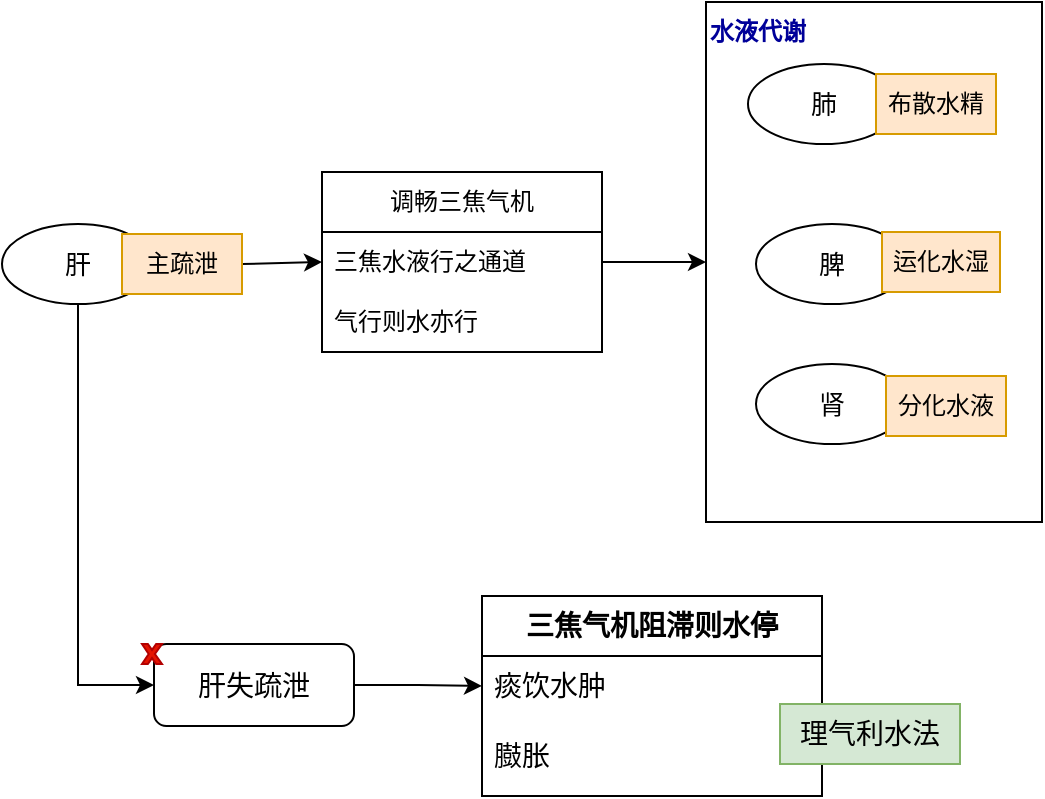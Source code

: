 <mxfile version="22.1.17" type="github">
  <diagram name="第 1 页" id="4uQxlcdzISgn30B2jAEv">
    <mxGraphModel dx="1050" dy="557" grid="1" gridSize="10" guides="1" tooltips="1" connect="1" arrows="1" fold="1" page="1" pageScale="1" pageWidth="827" pageHeight="1169" math="0" shadow="0">
      <root>
        <mxCell id="0" />
        <mxCell id="1" parent="0" />
        <mxCell id="Wd8hu2n2XhvFOHBbUntu-12" value="" style="endArrow=classic;html=1;rounded=0;exitX=1;exitY=0.5;exitDx=0;exitDy=0;entryX=0;entryY=0.5;entryDx=0;entryDy=0;" parent="1" source="Wd8hu2n2XhvFOHBbUntu-13" target="Wd8hu2n2XhvFOHBbUntu-17" edge="1">
          <mxGeometry width="50" height="50" relative="1" as="geometry">
            <mxPoint x="180" y="190" as="sourcePoint" />
            <mxPoint x="230" y="140" as="targetPoint" />
          </mxGeometry>
        </mxCell>
        <mxCell id="Wd8hu2n2XhvFOHBbUntu-22" style="edgeStyle=orthogonalEdgeStyle;rounded=0;orthogonalLoop=1;jettySize=auto;html=1;exitX=1;exitY=0.5;exitDx=0;exitDy=0;entryX=0;entryY=0.5;entryDx=0;entryDy=0;" parent="1" source="Wd8hu2n2XhvFOHBbUntu-17" target="Wd8hu2n2XhvFOHBbUntu-7" edge="1">
          <mxGeometry relative="1" as="geometry" />
        </mxCell>
        <mxCell id="Wd8hu2n2XhvFOHBbUntu-17" value="调畅三焦气机" style="swimlane;fontStyle=0;childLayout=stackLayout;horizontal=1;startSize=30;horizontalStack=0;resizeParent=1;resizeParentMax=0;resizeLast=0;collapsible=1;marginBottom=0;whiteSpace=wrap;html=1;" parent="1" vertex="1">
          <mxGeometry x="200" y="144" width="140" height="90" as="geometry">
            <mxRectangle x="200" y="144" width="90" height="30" as="alternateBounds" />
          </mxGeometry>
        </mxCell>
        <mxCell id="Wd8hu2n2XhvFOHBbUntu-18" value="三焦水液行之通道" style="text;strokeColor=none;fillColor=none;align=left;verticalAlign=middle;spacingLeft=4;spacingRight=4;overflow=hidden;points=[[0,0.5],[1,0.5]];portConstraint=eastwest;rotatable=0;whiteSpace=wrap;html=1;" parent="Wd8hu2n2XhvFOHBbUntu-17" vertex="1">
          <mxGeometry y="30" width="140" height="30" as="geometry" />
        </mxCell>
        <mxCell id="Wd8hu2n2XhvFOHBbUntu-19" value="气行则水亦行" style="text;strokeColor=none;fillColor=none;align=left;verticalAlign=middle;spacingLeft=4;spacingRight=4;overflow=hidden;points=[[0,0.5],[1,0.5]];portConstraint=eastwest;rotatable=0;whiteSpace=wrap;html=1;" parent="Wd8hu2n2XhvFOHBbUntu-17" vertex="1">
          <mxGeometry y="60" width="140" height="30" as="geometry" />
        </mxCell>
        <mxCell id="Wd8hu2n2XhvFOHBbUntu-23" value="" style="group" parent="1" vertex="1" connectable="0">
          <mxGeometry x="388" y="59" width="172" height="260" as="geometry" />
        </mxCell>
        <mxCell id="Wd8hu2n2XhvFOHBbUntu-7" value="" style="rounded=0;whiteSpace=wrap;html=1;" parent="Wd8hu2n2XhvFOHBbUntu-23" vertex="1">
          <mxGeometry x="4" width="168" height="260" as="geometry" />
        </mxCell>
        <mxCell id="Wd8hu2n2XhvFOHBbUntu-1" value="肺" style="ellipse;whiteSpace=wrap;html=1;fontSize=13;" parent="Wd8hu2n2XhvFOHBbUntu-23" vertex="1">
          <mxGeometry x="25" y="31" width="76" height="40" as="geometry" />
        </mxCell>
        <mxCell id="Wd8hu2n2XhvFOHBbUntu-3" value="脾" style="ellipse;whiteSpace=wrap;html=1;fontSize=13;" parent="Wd8hu2n2XhvFOHBbUntu-23" vertex="1">
          <mxGeometry x="29" y="111" width="76" height="40" as="geometry" />
        </mxCell>
        <mxCell id="Wd8hu2n2XhvFOHBbUntu-4" value="肾" style="ellipse;whiteSpace=wrap;html=1;fontSize=13;" parent="Wd8hu2n2XhvFOHBbUntu-23" vertex="1">
          <mxGeometry x="29" y="181" width="76" height="40" as="geometry" />
        </mxCell>
        <mxCell id="Wd8hu2n2XhvFOHBbUntu-8" value="水液代谢" style="text;html=1;strokeColor=none;fillColor=none;align=center;verticalAlign=middle;whiteSpace=wrap;rounded=0;fontColor=#000099;fontStyle=1" parent="Wd8hu2n2XhvFOHBbUntu-23" vertex="1">
          <mxGeometry width="60" height="30" as="geometry" />
        </mxCell>
        <mxCell id="Wd8hu2n2XhvFOHBbUntu-9" value="布散水精" style="text;html=1;strokeColor=#d79b00;fillColor=#ffe6cc;align=center;verticalAlign=middle;whiteSpace=wrap;rounded=0;" parent="Wd8hu2n2XhvFOHBbUntu-23" vertex="1">
          <mxGeometry x="89" y="36" width="60" height="30" as="geometry" />
        </mxCell>
        <mxCell id="Wd8hu2n2XhvFOHBbUntu-10" value="运化水湿" style="text;html=1;strokeColor=#d79b00;fillColor=#ffe6cc;align=center;verticalAlign=middle;whiteSpace=wrap;rounded=0;" parent="Wd8hu2n2XhvFOHBbUntu-23" vertex="1">
          <mxGeometry x="92" y="115" width="59" height="30" as="geometry" />
        </mxCell>
        <mxCell id="Wd8hu2n2XhvFOHBbUntu-11" value="分化水液" style="text;html=1;strokeColor=#d79b00;fillColor=#ffe6cc;align=center;verticalAlign=middle;whiteSpace=wrap;rounded=0;" parent="Wd8hu2n2XhvFOHBbUntu-23" vertex="1">
          <mxGeometry x="94" y="187" width="60" height="30" as="geometry" />
        </mxCell>
        <mxCell id="Wd8hu2n2XhvFOHBbUntu-24" value="" style="group" parent="1" vertex="1" connectable="0">
          <mxGeometry x="40" y="170" width="120" height="40" as="geometry" />
        </mxCell>
        <mxCell id="Wd8hu2n2XhvFOHBbUntu-6" value="肝" style="ellipse;whiteSpace=wrap;html=1;fontSize=13;" parent="Wd8hu2n2XhvFOHBbUntu-24" vertex="1">
          <mxGeometry width="76" height="40" as="geometry" />
        </mxCell>
        <mxCell id="Wd8hu2n2XhvFOHBbUntu-14" value="" style="endArrow=classic;html=1;rounded=0;exitX=1;exitY=0.5;exitDx=0;exitDy=0;" parent="Wd8hu2n2XhvFOHBbUntu-24" source="Wd8hu2n2XhvFOHBbUntu-6" target="Wd8hu2n2XhvFOHBbUntu-13" edge="1">
          <mxGeometry width="50" height="50" relative="1" as="geometry">
            <mxPoint x="127" y="21" as="sourcePoint" />
            <mxPoint x="272" y="20" as="targetPoint" />
          </mxGeometry>
        </mxCell>
        <mxCell id="Wd8hu2n2XhvFOHBbUntu-13" value="主疏泄" style="text;html=1;strokeColor=#d79b00;fillColor=#ffe6cc;align=center;verticalAlign=middle;whiteSpace=wrap;rounded=0;" parent="Wd8hu2n2XhvFOHBbUntu-24" vertex="1">
          <mxGeometry x="60" y="5" width="60" height="30" as="geometry" />
        </mxCell>
        <mxCell id="I8BeCkf0p9eFH9DBGnf--9" style="edgeStyle=orthogonalEdgeStyle;rounded=0;orthogonalLoop=1;jettySize=auto;html=1;exitX=0.5;exitY=1;exitDx=0;exitDy=0;entryX=0;entryY=0.5;entryDx=0;entryDy=0;" edge="1" parent="1" source="Wd8hu2n2XhvFOHBbUntu-6" target="I8BeCkf0p9eFH9DBGnf--6">
          <mxGeometry relative="1" as="geometry" />
        </mxCell>
        <mxCell id="I8BeCkf0p9eFH9DBGnf--14" style="edgeStyle=orthogonalEdgeStyle;rounded=0;orthogonalLoop=1;jettySize=auto;html=1;exitX=1;exitY=0.5;exitDx=0;exitDy=0;entryX=0;entryY=0.5;entryDx=0;entryDy=0;" edge="1" parent="1" source="I8BeCkf0p9eFH9DBGnf--6" target="I8BeCkf0p9eFH9DBGnf--12">
          <mxGeometry relative="1" as="geometry" />
        </mxCell>
        <mxCell id="I8BeCkf0p9eFH9DBGnf--6" value="肝失疏泄" style="rounded=1;whiteSpace=wrap;html=1;fontSize=14;" vertex="1" parent="1">
          <mxGeometry x="116" y="380" width="100" height="41" as="geometry" />
        </mxCell>
        <mxCell id="I8BeCkf0p9eFH9DBGnf--7" value="" style="verticalLabelPosition=bottom;verticalAlign=top;html=1;shape=mxgraph.basic.x;fillColor=#e51400;strokeColor=#B20000;fontColor=#ffffff;" vertex="1" parent="1">
          <mxGeometry x="110" y="380" width="10" height="10" as="geometry" />
        </mxCell>
        <mxCell id="I8BeCkf0p9eFH9DBGnf--11" value="&lt;b&gt;&lt;font style=&quot;font-size: 14px;&quot;&gt;三焦气机阻滞则水停&lt;/font&gt;&lt;/b&gt;" style="swimlane;fontStyle=0;childLayout=stackLayout;horizontal=1;startSize=30;horizontalStack=0;resizeParent=1;resizeParentMax=0;resizeLast=0;collapsible=1;marginBottom=0;whiteSpace=wrap;html=1;" vertex="1" parent="1">
          <mxGeometry x="280" y="356" width="170" height="100" as="geometry">
            <mxRectangle x="200" y="144" width="90" height="30" as="alternateBounds" />
          </mxGeometry>
        </mxCell>
        <mxCell id="I8BeCkf0p9eFH9DBGnf--12" value="痰饮水肿" style="text;strokeColor=none;fillColor=none;align=left;verticalAlign=middle;spacingLeft=4;spacingRight=4;overflow=hidden;points=[[0,0.5],[1,0.5]];portConstraint=eastwest;rotatable=0;whiteSpace=wrap;html=1;fontSize=14;" vertex="1" parent="I8BeCkf0p9eFH9DBGnf--11">
          <mxGeometry y="30" width="170" height="30" as="geometry" />
        </mxCell>
        <mxCell id="I8BeCkf0p9eFH9DBGnf--13" value="臌胀" style="text;strokeColor=none;fillColor=none;align=left;verticalAlign=middle;spacingLeft=4;spacingRight=4;overflow=hidden;points=[[0,0.5],[1,0.5]];portConstraint=eastwest;rotatable=0;whiteSpace=wrap;html=1;fontSize=14;" vertex="1" parent="I8BeCkf0p9eFH9DBGnf--11">
          <mxGeometry y="60" width="170" height="40" as="geometry" />
        </mxCell>
        <mxCell id="I8BeCkf0p9eFH9DBGnf--16" value="理气利水法" style="text;html=1;strokeColor=#82b366;fillColor=#d5e8d4;align=center;verticalAlign=middle;whiteSpace=wrap;rounded=0;fontSize=14;" vertex="1" parent="1">
          <mxGeometry x="429" y="410" width="90" height="30" as="geometry" />
        </mxCell>
      </root>
    </mxGraphModel>
  </diagram>
</mxfile>
